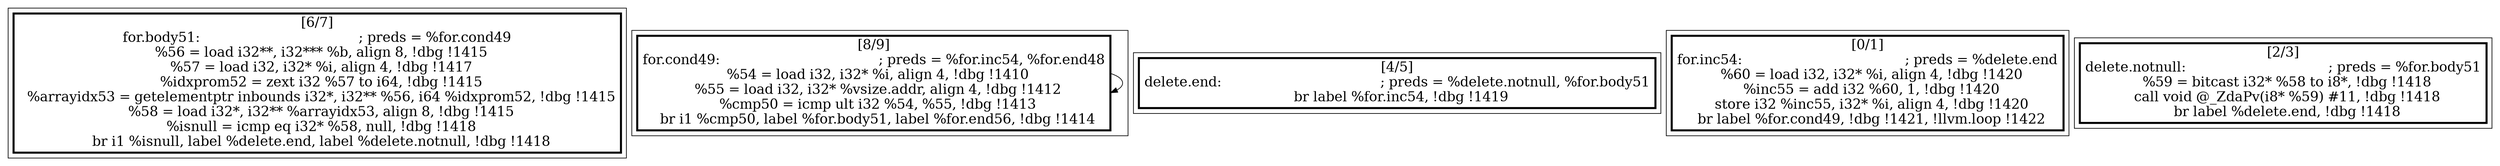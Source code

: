 
digraph G {





subgraph cluster4 {


node239 [penwidth=3.0,fontsize=20,shape=rectangle,label="[6/7]
for.body51:                                       ; preds = %for.cond49
  %56 = load i32**, i32*** %b, align 8, !dbg !1415
  %57 = load i32, i32* %i, align 4, !dbg !1417
  %idxprom52 = zext i32 %57 to i64, !dbg !1415
  %arrayidx53 = getelementptr inbounds i32*, i32** %56, i64 %idxprom52, !dbg !1415
  %58 = load i32*, i32** %arrayidx53, align 8, !dbg !1415
  %isnull = icmp eq i32* %58, null, !dbg !1418
  br i1 %isnull, label %delete.end, label %delete.notnull, !dbg !1418
" ]



}

subgraph cluster3 {


node238 [penwidth=3.0,fontsize=20,shape=rectangle,label="[8/9]
for.cond49:                                       ; preds = %for.inc54, %for.end48
  %54 = load i32, i32* %i, align 4, !dbg !1410
  %55 = load i32, i32* %vsize.addr, align 4, !dbg !1412
  %cmp50 = icmp ult i32 %54, %55, !dbg !1413
  br i1 %cmp50, label %for.body51, label %for.end56, !dbg !1414
" ]

node238->node238 [ ]


}

subgraph cluster2 {


node237 [penwidth=3.0,fontsize=20,shape=rectangle,label="[4/5]
delete.end:                                       ; preds = %delete.notnull, %for.body51
  br label %for.inc54, !dbg !1419
" ]



}

subgraph cluster0 {


node235 [penwidth=3.0,fontsize=20,shape=rectangle,label="[0/1]
for.inc54:                                        ; preds = %delete.end
  %60 = load i32, i32* %i, align 4, !dbg !1420
  %inc55 = add i32 %60, 1, !dbg !1420
  store i32 %inc55, i32* %i, align 4, !dbg !1420
  br label %for.cond49, !dbg !1421, !llvm.loop !1422
" ]



}

subgraph cluster1 {


node236 [penwidth=3.0,fontsize=20,shape=rectangle,label="[2/3]
delete.notnull:                                   ; preds = %for.body51
  %59 = bitcast i32* %58 to i8*, !dbg !1418
  call void @_ZdaPv(i8* %59) #11, !dbg !1418
  br label %delete.end, !dbg !1418
" ]



}

}
